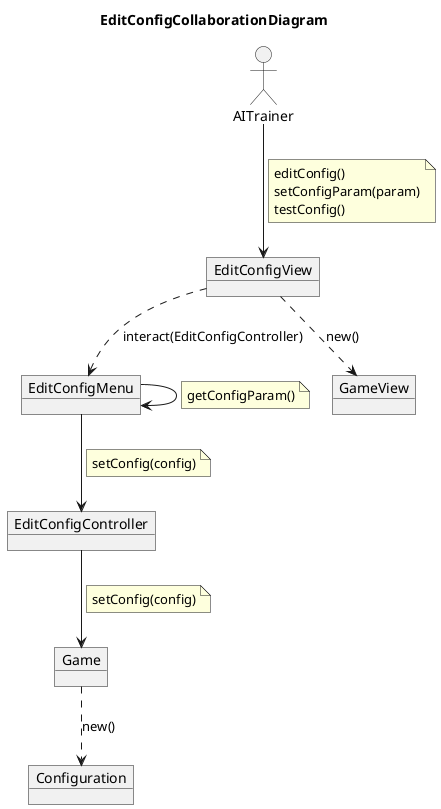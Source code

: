 @startuml EditConfigCollaborationDiagram
title EditConfigCollaborationDiagram
allow_mixing
' left to right direction

actor AITrainer

object Game
object EditConfigView
object EditConfigMenu
object GameView
object EditConfigController
object Configuration

AITrainer --> EditConfigView
note on link
    editConfig()
end note
note on link
    editConfig()
    setConfigParam(param)
    testConfig()
end note
EditConfigView ..> EditConfigMenu : interact(EditConfigController)

EditConfigMenu --> EditConfigMenu
note on link
    getConfigParam()
end note

EditConfigMenu --> EditConfigController
note on link
    setConfig(config)
end note


EditConfigView .down.> GameView : new()

Game ..> Configuration : new()

EditConfigController --> Game
note on link
    setConfig(config)
end note
@enduml